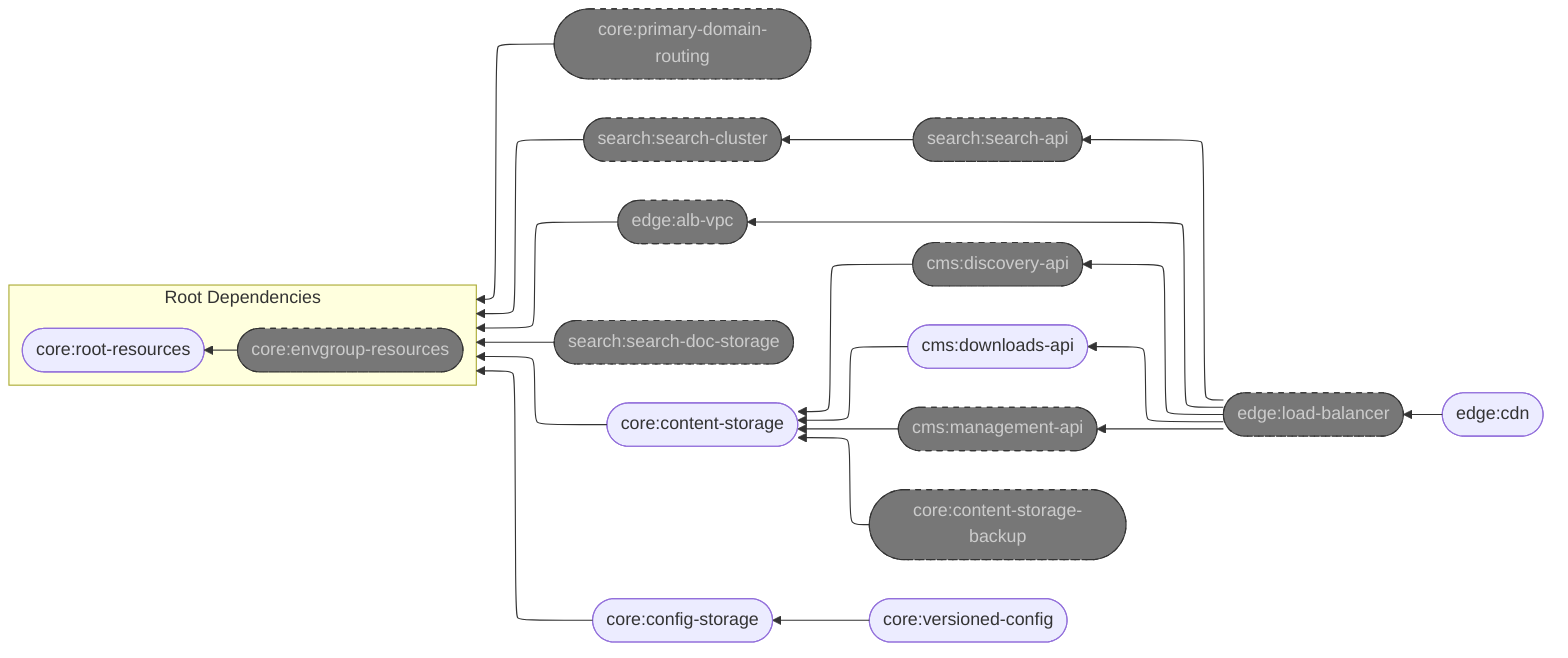 flowchart-elk RL
   classDef skipped color:#ccc,fill:#777,stroke:#333,stroke-dasharray: 5 5
   core:primary-domain-routing([core:primary-domain-routing]):::skipped --> rootDeps
   search:search-cluster([search:search-cluster]):::skipped --> rootDeps
   search:search-api([search:search-api]):::skipped --> search:search-cluster:::skipped
   edge:alb-vpc([edge:alb-vpc]):::skipped --> rootDeps
   edge:load-balancer([edge:load-balancer]):::skipped --> edge:alb-vpc:::skipped
   search:search-doc-storage([search:search-doc-storage]):::skipped --> rootDeps
   core:content-storage([core:content-storage]) --> rootDeps
   cms:discovery-api([cms:discovery-api]):::skipped --> core:content-storage
   cms:downloads-api([cms:downloads-api]) --> core:content-storage
   cms:management-api([cms:management-api]):::skipped --> core:content-storage
   core:content-storage-backup([core:content-storage-backup]):::skipped --> core:content-storage
   core:config-storage([core:config-storage]) --> rootDeps
   core:versioned-config([core:versioned-config]) --> core:config-storage
   edge:load-balancer:::skipped --> cms:discovery-api:::skipped
   edge:load-balancer:::skipped --> cms:management-api:::skipped
   edge:load-balancer:::skipped --> search:search-api:::skipped
   edge:load-balancer:::skipped --> cms:downloads-api
   edge:cdn([edge:cdn]) --> edge:load-balancer:::skipped
   subgraph rootDeps[Root Dependencies]
      core:envgroup-resources([core:envgroup-resources]):::skipped --> core:root-resources([core:root-resources])
   end